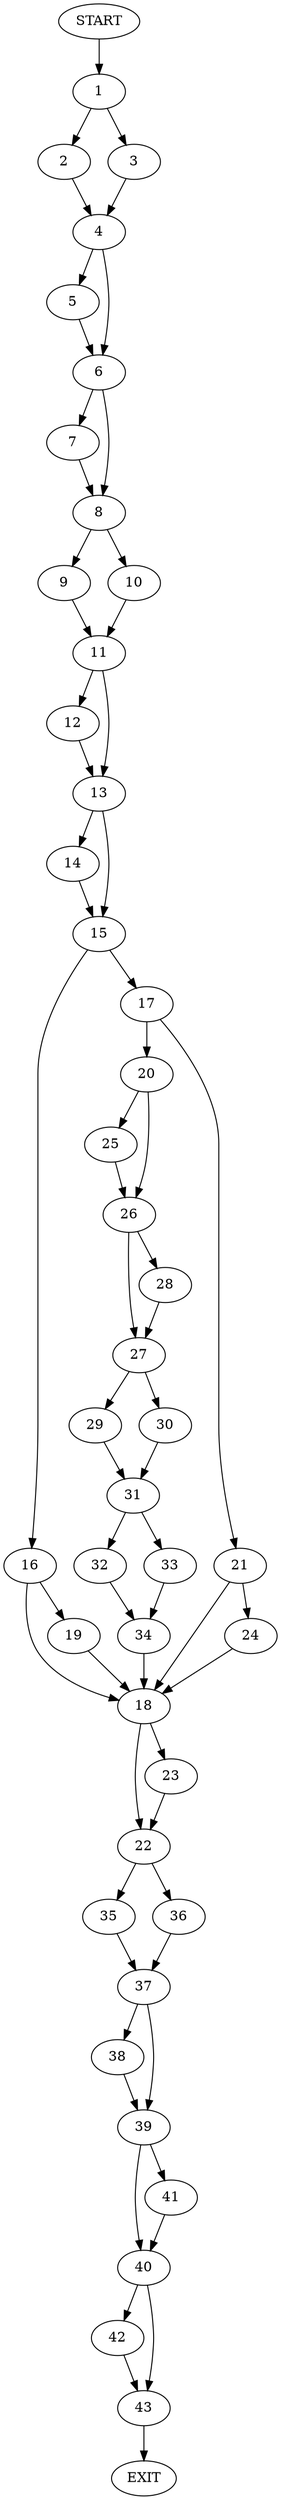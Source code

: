digraph {
0 [label="START"]
44 [label="EXIT"]
0 -> 1
1 -> 2
1 -> 3
3 -> 4
2 -> 4
4 -> 5
4 -> 6
6 -> 7
6 -> 8
5 -> 6
7 -> 8
8 -> 9
8 -> 10
9 -> 11
10 -> 11
11 -> 12
11 -> 13
12 -> 13
13 -> 14
13 -> 15
15 -> 16
15 -> 17
14 -> 15
16 -> 18
16 -> 19
17 -> 20
17 -> 21
18 -> 22
18 -> 23
19 -> 18
21 -> 18
21 -> 24
20 -> 25
20 -> 26
24 -> 18
25 -> 26
26 -> 27
26 -> 28
28 -> 27
27 -> 29
27 -> 30
29 -> 31
30 -> 31
31 -> 32
31 -> 33
32 -> 34
33 -> 34
34 -> 18
23 -> 22
22 -> 35
22 -> 36
35 -> 37
36 -> 37
37 -> 38
37 -> 39
38 -> 39
39 -> 40
39 -> 41
40 -> 42
40 -> 43
41 -> 40
43 -> 44
42 -> 43
}
